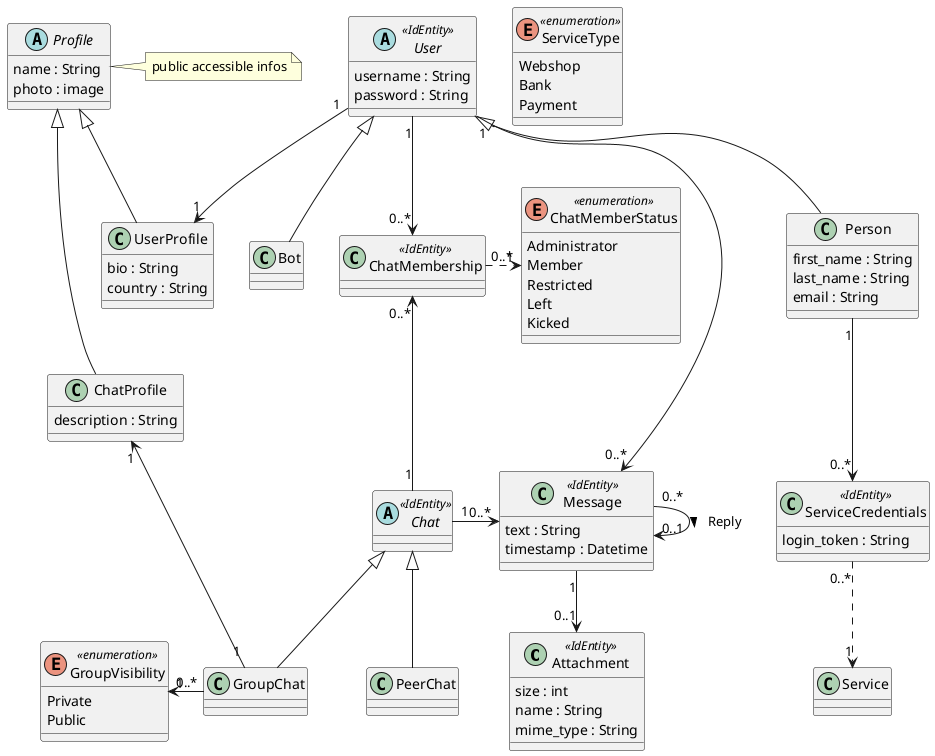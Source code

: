 @startuml chat-domain
' classes in alphabetical order
class Attachment <<IdEntity>> {
    size : int
    name : String
    mime_type : String
}

abstract class Chat <<IdEntity>>

class ChatMembership <<IdEntity>>

enum ChatMemberStatus <<enumeration>> {
    Administrator
    Member
    Restricted
    Left
    Kicked
}

class ChatProfile {
    description : String
}

class GroupChat

enum GroupVisibility <<enumeration>> {
    Private
    Public
}

class ServiceCredentials <<IdEntity>> {
    login_token : String
}

class Message <<IdEntity>> {
    text : String
    timestamp : Datetime
}

class Person {
    first_name : String
    last_name : String
    email : String
}

class PeerChat

abstract class Profile {
    name : String
    photo : image
}

enum ServiceType <<enumeration>> {
    Webshop
    Bank
    Payment
}

abstract class User <<IdEntity>> {
    username : String
    password : String
}

class UserProfile {
    bio : String
    country : String
}

' Inheritance
'' Profile
Profile <|-- ChatProfile
Profile <|-- UserProfile
'' Chat inheritance
Chat <|-- PeerChat
Chat <|-- GroupChat

'' Person inheritance
User <|-- Person
User <|-- Bot

' Relations
'' to Chat
User "1" --> "0..*" ChatMembership
Chat "1" -up-> "0..*" ChatMembership

'' to Message
User "1" --> "0..*" Message
Chat "1" -right-> "0..*" Message
Message "1" --> "0..1" Attachment
Message "0..*" --> "0..1" Message : Reply >

'' with Enumerations
ServiceCredentials "0..*" ..> "1" Service
ChatMembership "0..*" .right.> "1" ChatMemberStatus
GroupChat "0..*" -left-> "1" GroupVisibility

'' Misc
Person "1" --> "0..*" ServiceCredentials
User "1" --> "1" UserProfile
GroupChat "1" -up-> "1" ChatProfile

note right of Profile: public accessible infos
@enduml
